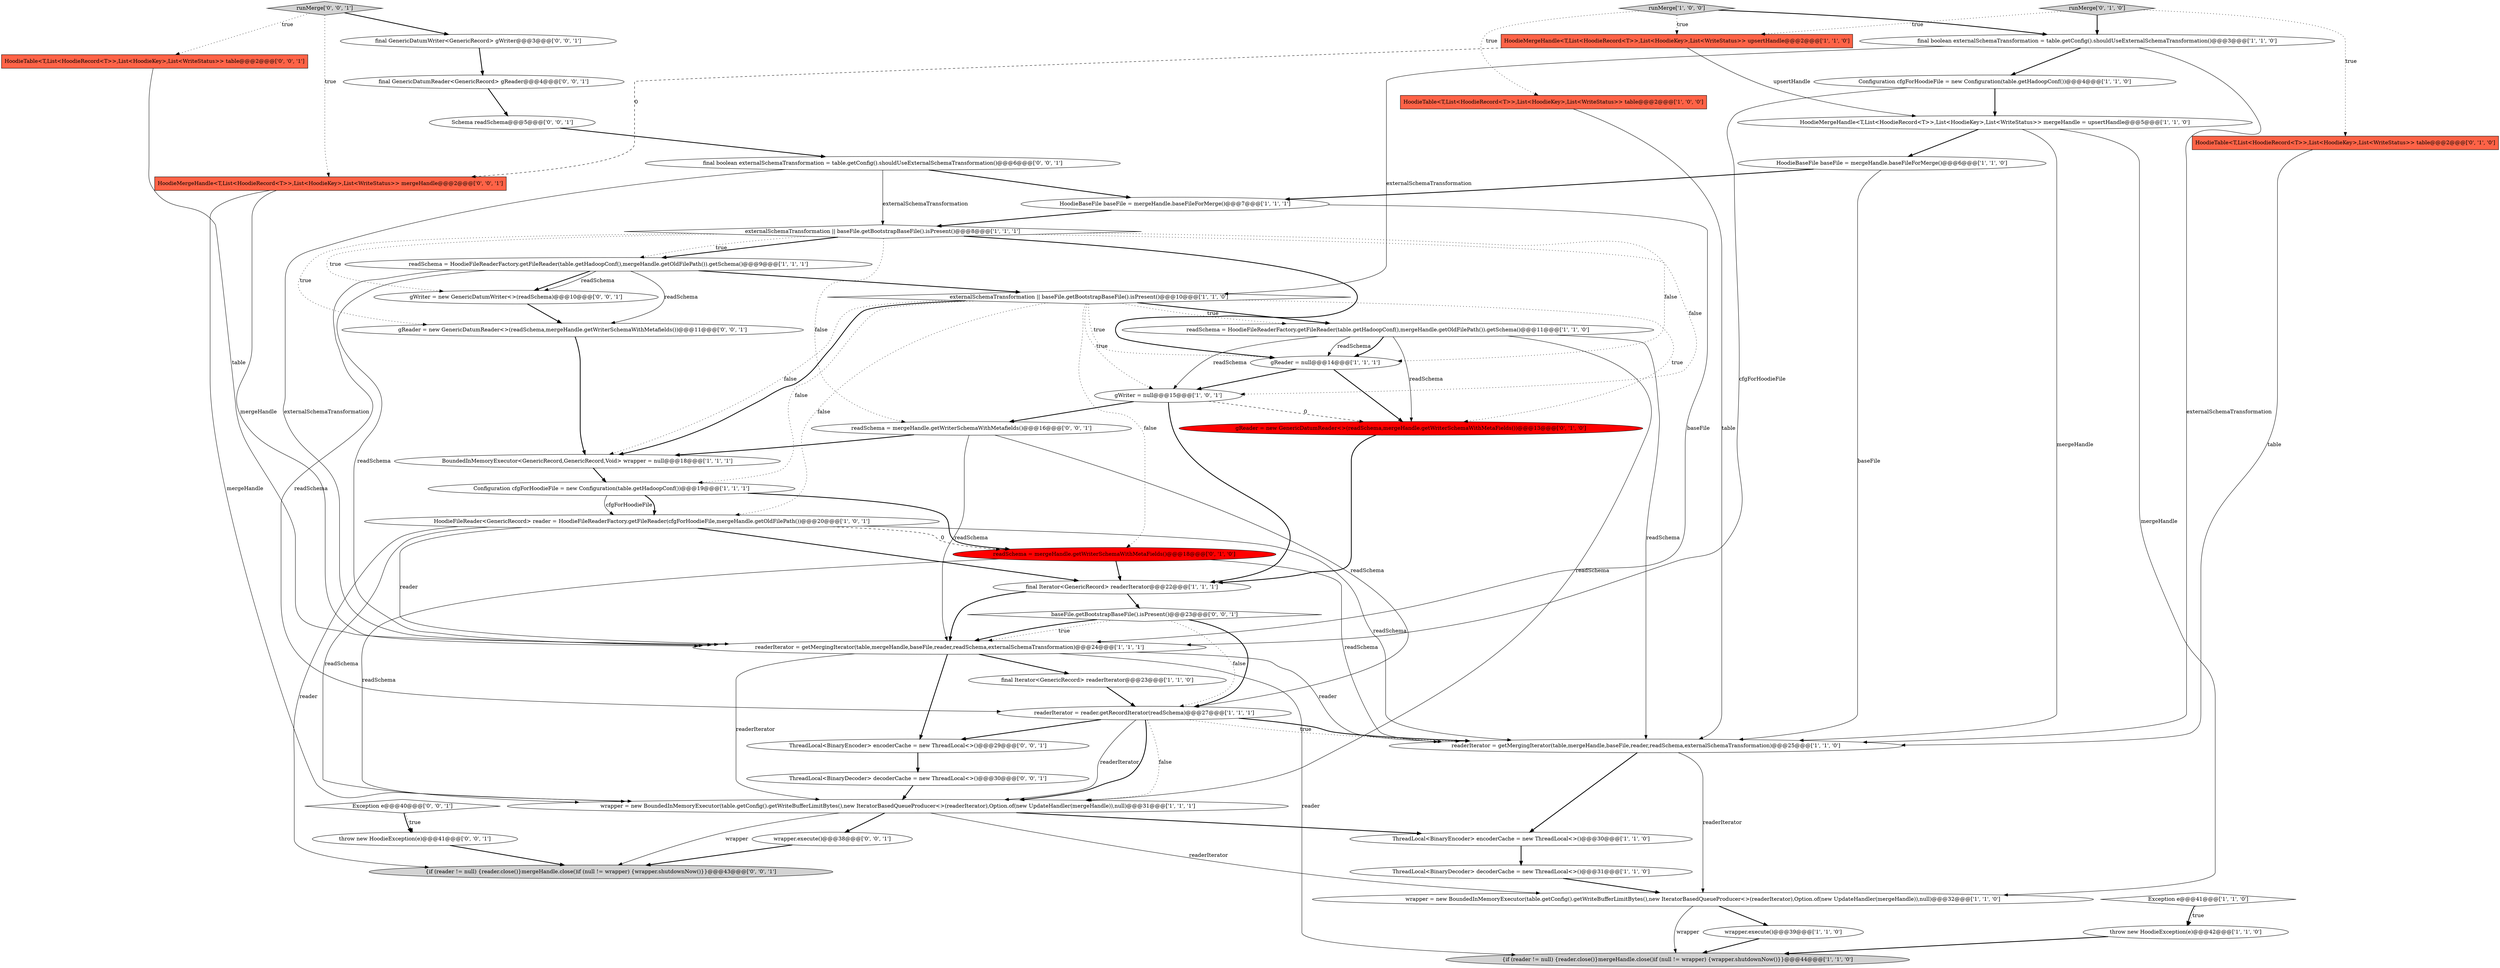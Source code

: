 digraph {
39 [style = filled, label = "ThreadLocal<BinaryDecoder> decoderCache = new ThreadLocal<>()@@@30@@@['0', '0', '1']", fillcolor = white, shape = ellipse image = "AAA0AAABBB3BBB"];
2 [style = filled, label = "ThreadLocal<BinaryDecoder> decoderCache = new ThreadLocal<>()@@@31@@@['1', '1', '0']", fillcolor = white, shape = ellipse image = "AAA0AAABBB1BBB"];
21 [style = filled, label = "readerIterator = getMergingIterator(table,mergeHandle,baseFile,reader,readSchema,externalSchemaTransformation)@@@25@@@['1', '1', '0']", fillcolor = white, shape = ellipse image = "AAA0AAABBB1BBB"];
27 [style = filled, label = "readSchema = HoodieFileReaderFactory.getFileReader(table.getHadoopConf(),mergeHandle.getOldFilePath()).getSchema()@@@11@@@['1', '1', '0']", fillcolor = white, shape = ellipse image = "AAA0AAABBB1BBB"];
47 [style = filled, label = "Exception e@@@40@@@['0', '0', '1']", fillcolor = white, shape = diamond image = "AAA0AAABBB3BBB"];
35 [style = filled, label = "HoodieTable<T,List<HoodieRecord<T>>,List<HoodieKey>,List<WriteStatus>> table@@@2@@@['0', '0', '1']", fillcolor = tomato, shape = box image = "AAA0AAABBB3BBB"];
19 [style = filled, label = "HoodieBaseFile baseFile = mergeHandle.baseFileForMerge()@@@6@@@['1', '1', '0']", fillcolor = white, shape = ellipse image = "AAA0AAABBB1BBB"];
12 [style = filled, label = "wrapper.execute()@@@39@@@['1', '1', '0']", fillcolor = white, shape = ellipse image = "AAA0AAABBB1BBB"];
43 [style = filled, label = "ThreadLocal<BinaryEncoder> encoderCache = new ThreadLocal<>()@@@29@@@['0', '0', '1']", fillcolor = white, shape = ellipse image = "AAA0AAABBB3BBB"];
20 [style = filled, label = "readerIterator = reader.getRecordIterator(readSchema)@@@27@@@['1', '1', '1']", fillcolor = white, shape = ellipse image = "AAA0AAABBB1BBB"];
25 [style = filled, label = "gReader = null@@@14@@@['1', '1', '1']", fillcolor = white, shape = ellipse image = "AAA0AAABBB1BBB"];
34 [style = filled, label = "gReader = new GenericDatumReader<>(readSchema,mergeHandle.getWriterSchemaWithMetafields())@@@11@@@['0', '0', '1']", fillcolor = white, shape = ellipse image = "AAA0AAABBB3BBB"];
29 [style = filled, label = "wrapper = new BoundedInMemoryExecutor(table.getConfig().getWriteBufferLimitBytes(),new IteratorBasedQueueProducer<>(readerIterator),Option.of(new UpdateHandler(mergeHandle)),null)@@@31@@@['1', '1', '1']", fillcolor = white, shape = ellipse image = "AAA0AAABBB1BBB"];
50 [style = filled, label = "runMerge['0', '0', '1']", fillcolor = lightgray, shape = diamond image = "AAA0AAABBB3BBB"];
48 [style = filled, label = "readSchema = mergeHandle.getWriterSchemaWithMetafields()@@@16@@@['0', '0', '1']", fillcolor = white, shape = ellipse image = "AAA0AAABBB3BBB"];
37 [style = filled, label = "{if (reader != null) {reader.close()}mergeHandle.close()if (null != wrapper) {wrapper.shutdownNow()}}@@@43@@@['0', '0', '1']", fillcolor = lightgray, shape = ellipse image = "AAA0AAABBB3BBB"];
7 [style = filled, label = "readerIterator = getMergingIterator(table,mergeHandle,baseFile,reader,readSchema,externalSchemaTransformation)@@@24@@@['1', '1', '1']", fillcolor = white, shape = ellipse image = "AAA0AAABBB1BBB"];
6 [style = filled, label = "final boolean externalSchemaTransformation = table.getConfig().shouldUseExternalSchemaTransformation()@@@3@@@['1', '1', '0']", fillcolor = white, shape = ellipse image = "AAA0AAABBB1BBB"];
33 [style = filled, label = "gReader = new GenericDatumReader<>(readSchema,mergeHandle.getWriterSchemaWithMetaFields())@@@13@@@['0', '1', '0']", fillcolor = red, shape = ellipse image = "AAA1AAABBB2BBB"];
24 [style = filled, label = "{if (reader != null) {reader.close()}mergeHandle.close()if (null != wrapper) {wrapper.shutdownNow()}}@@@44@@@['1', '1', '0']", fillcolor = lightgray, shape = ellipse image = "AAA0AAABBB1BBB"];
30 [style = filled, label = "HoodieTable<T,List<HoodieRecord<T>>,List<HoodieKey>,List<WriteStatus>> table@@@2@@@['0', '1', '0']", fillcolor = tomato, shape = box image = "AAA0AAABBB2BBB"];
13 [style = filled, label = "HoodieBaseFile baseFile = mergeHandle.baseFileForMerge()@@@7@@@['1', '1', '1']", fillcolor = white, shape = ellipse image = "AAA0AAABBB1BBB"];
31 [style = filled, label = "readSchema = mergeHandle.getWriterSchemaWithMetaFields()@@@18@@@['0', '1', '0']", fillcolor = red, shape = ellipse image = "AAA1AAABBB2BBB"];
10 [style = filled, label = "Exception e@@@41@@@['1', '1', '0']", fillcolor = white, shape = diamond image = "AAA0AAABBB1BBB"];
36 [style = filled, label = "HoodieMergeHandle<T,List<HoodieRecord<T>>,List<HoodieKey>,List<WriteStatus>> mergeHandle@@@2@@@['0', '0', '1']", fillcolor = tomato, shape = box image = "AAA0AAABBB3BBB"];
0 [style = filled, label = "externalSchemaTransformation || baseFile.getBootstrapBaseFile().isPresent()@@@8@@@['1', '1', '1']", fillcolor = white, shape = diamond image = "AAA0AAABBB1BBB"];
17 [style = filled, label = "throw new HoodieException(e)@@@42@@@['1', '1', '0']", fillcolor = white, shape = ellipse image = "AAA0AAABBB1BBB"];
41 [style = filled, label = "gWriter = new GenericDatumWriter<>(readSchema)@@@10@@@['0', '0', '1']", fillcolor = white, shape = ellipse image = "AAA0AAABBB3BBB"];
4 [style = filled, label = "HoodieTable<T,List<HoodieRecord<T>>,List<HoodieKey>,List<WriteStatus>> table@@@2@@@['1', '0', '0']", fillcolor = tomato, shape = box image = "AAA0AAABBB1BBB"];
1 [style = filled, label = "final Iterator<GenericRecord> readerIterator@@@22@@@['1', '1', '1']", fillcolor = white, shape = ellipse image = "AAA0AAABBB1BBB"];
28 [style = filled, label = "gWriter = null@@@15@@@['1', '0', '1']", fillcolor = white, shape = ellipse image = "AAA0AAABBB1BBB"];
46 [style = filled, label = "final GenericDatumWriter<GenericRecord> gWriter@@@3@@@['0', '0', '1']", fillcolor = white, shape = ellipse image = "AAA0AAABBB3BBB"];
16 [style = filled, label = "BoundedInMemoryExecutor<GenericRecord,GenericRecord,Void> wrapper = null@@@18@@@['1', '1', '1']", fillcolor = white, shape = ellipse image = "AAA0AAABBB1BBB"];
3 [style = filled, label = "runMerge['1', '0', '0']", fillcolor = lightgray, shape = diamond image = "AAA0AAABBB1BBB"];
26 [style = filled, label = "externalSchemaTransformation || baseFile.getBootstrapBaseFile().isPresent()@@@10@@@['1', '1', '0']", fillcolor = white, shape = diamond image = "AAA0AAABBB1BBB"];
45 [style = filled, label = "wrapper.execute()@@@38@@@['0', '0', '1']", fillcolor = white, shape = ellipse image = "AAA0AAABBB3BBB"];
44 [style = filled, label = "final GenericDatumReader<GenericRecord> gReader@@@4@@@['0', '0', '1']", fillcolor = white, shape = ellipse image = "AAA0AAABBB3BBB"];
18 [style = filled, label = "HoodieMergeHandle<T,List<HoodieRecord<T>>,List<HoodieKey>,List<WriteStatus>> mergeHandle = upsertHandle@@@5@@@['1', '1', '0']", fillcolor = white, shape = ellipse image = "AAA0AAABBB1BBB"];
49 [style = filled, label = "throw new HoodieException(e)@@@41@@@['0', '0', '1']", fillcolor = white, shape = ellipse image = "AAA0AAABBB3BBB"];
9 [style = filled, label = "Configuration cfgForHoodieFile = new Configuration(table.getHadoopConf())@@@19@@@['1', '1', '1']", fillcolor = white, shape = ellipse image = "AAA0AAABBB1BBB"];
23 [style = filled, label = "readSchema = HoodieFileReaderFactory.getFileReader(table.getHadoopConf(),mergeHandle.getOldFilePath()).getSchema()@@@9@@@['1', '1', '1']", fillcolor = white, shape = ellipse image = "AAA0AAABBB1BBB"];
15 [style = filled, label = "HoodieFileReader<GenericRecord> reader = HoodieFileReaderFactory.getFileReader(cfgForHoodieFile,mergeHandle.getOldFilePath())@@@20@@@['1', '0', '1']", fillcolor = white, shape = ellipse image = "AAA0AAABBB1BBB"];
8 [style = filled, label = "Configuration cfgForHoodieFile = new Configuration(table.getHadoopConf())@@@4@@@['1', '1', '0']", fillcolor = white, shape = ellipse image = "AAA0AAABBB1BBB"];
22 [style = filled, label = "final Iterator<GenericRecord> readerIterator@@@23@@@['1', '1', '0']", fillcolor = white, shape = ellipse image = "AAA0AAABBB1BBB"];
40 [style = filled, label = "final boolean externalSchemaTransformation = table.getConfig().shouldUseExternalSchemaTransformation()@@@6@@@['0', '0', '1']", fillcolor = white, shape = ellipse image = "AAA0AAABBB3BBB"];
5 [style = filled, label = "HoodieMergeHandle<T,List<HoodieRecord<T>>,List<HoodieKey>,List<WriteStatus>> upsertHandle@@@2@@@['1', '1', '0']", fillcolor = tomato, shape = box image = "AAA0AAABBB1BBB"];
14 [style = filled, label = "ThreadLocal<BinaryEncoder> encoderCache = new ThreadLocal<>()@@@30@@@['1', '1', '0']", fillcolor = white, shape = ellipse image = "AAA0AAABBB1BBB"];
38 [style = filled, label = "Schema readSchema@@@5@@@['0', '0', '1']", fillcolor = white, shape = ellipse image = "AAA0AAABBB3BBB"];
11 [style = filled, label = "wrapper = new BoundedInMemoryExecutor(table.getConfig().getWriteBufferLimitBytes(),new IteratorBasedQueueProducer<>(readerIterator),Option.of(new UpdateHandler(mergeHandle)),null)@@@32@@@['1', '1', '0']", fillcolor = white, shape = ellipse image = "AAA0AAABBB1BBB"];
32 [style = filled, label = "runMerge['0', '1', '0']", fillcolor = lightgray, shape = diamond image = "AAA0AAABBB2BBB"];
42 [style = filled, label = "baseFile.getBootstrapBaseFile().isPresent()@@@23@@@['0', '0', '1']", fillcolor = white, shape = diamond image = "AAA0AAABBB3BBB"];
26->31 [style = dotted, label="false"];
25->33 [style = bold, label=""];
19->21 [style = solid, label="baseFile"];
5->18 [style = solid, label="upsertHandle"];
27->28 [style = solid, label="readSchema"];
10->17 [style = bold, label=""];
31->1 [style = bold, label=""];
40->13 [style = bold, label=""];
32->6 [style = bold, label=""];
29->45 [style = bold, label=""];
26->16 [style = dotted, label="false"];
27->25 [style = solid, label="readSchema"];
6->21 [style = solid, label="externalSchemaTransformation"];
9->15 [style = solid, label="cfgForHoodieFile"];
47->49 [style = bold, label=""];
0->25 [style = bold, label=""];
26->28 [style = dotted, label="true"];
0->34 [style = dotted, label="true"];
32->30 [style = dotted, label="true"];
29->14 [style = bold, label=""];
15->31 [style = dashed, label="0"];
7->43 [style = bold, label=""];
20->43 [style = bold, label=""];
27->25 [style = bold, label=""];
16->9 [style = bold, label=""];
39->29 [style = bold, label=""];
23->7 [style = solid, label="readSchema"];
28->33 [style = dashed, label="0"];
25->28 [style = bold, label=""];
0->48 [style = dotted, label="false"];
36->29 [style = solid, label="mergeHandle"];
8->18 [style = bold, label=""];
42->20 [style = dotted, label="false"];
18->19 [style = bold, label=""];
1->42 [style = bold, label=""];
11->12 [style = bold, label=""];
32->5 [style = dotted, label="true"];
18->21 [style = solid, label="mergeHandle"];
50->36 [style = dotted, label="true"];
29->37 [style = solid, label="wrapper"];
44->38 [style = bold, label=""];
50->35 [style = dotted, label="true"];
26->15 [style = dotted, label="false"];
47->49 [style = dotted, label="true"];
26->16 [style = bold, label=""];
42->7 [style = dotted, label="true"];
26->27 [style = bold, label=""];
3->5 [style = dotted, label="true"];
27->21 [style = solid, label="readSchema"];
0->23 [style = bold, label=""];
19->13 [style = bold, label=""];
15->37 [style = solid, label="reader"];
7->24 [style = solid, label="reader"];
22->20 [style = bold, label=""];
48->16 [style = bold, label=""];
42->7 [style = bold, label=""];
31->29 [style = solid, label="readSchema"];
0->41 [style = dotted, label="true"];
13->7 [style = solid, label="baseFile"];
15->7 [style = solid, label="reader"];
13->0 [style = bold, label=""];
29->11 [style = solid, label="readerIterator"];
46->44 [style = bold, label=""];
36->7 [style = solid, label="mergeHandle"];
49->37 [style = bold, label=""];
20->29 [style = dotted, label="false"];
26->33 [style = dotted, label="true"];
23->20 [style = solid, label="readSchema"];
9->31 [style = bold, label=""];
26->27 [style = dotted, label="true"];
30->21 [style = solid, label="table"];
0->25 [style = dotted, label="false"];
3->6 [style = bold, label=""];
12->24 [style = bold, label=""];
23->41 [style = bold, label=""];
1->7 [style = bold, label=""];
0->28 [style = dotted, label="false"];
10->17 [style = dotted, label="true"];
7->22 [style = bold, label=""];
20->29 [style = solid, label="readerIterator"];
35->7 [style = solid, label="table"];
8->7 [style = solid, label="cfgForHoodieFile"];
34->16 [style = bold, label=""];
14->2 [style = bold, label=""];
0->23 [style = dotted, label="true"];
6->26 [style = solid, label="externalSchemaTransformation"];
38->40 [style = bold, label=""];
43->39 [style = bold, label=""];
41->34 [style = bold, label=""];
2->11 [style = bold, label=""];
15->21 [style = solid, label="readSchema"];
40->7 [style = solid, label="externalSchemaTransformation"];
21->14 [style = bold, label=""];
15->1 [style = bold, label=""];
23->34 [style = solid, label="readSchema"];
20->29 [style = bold, label=""];
26->25 [style = dotted, label="true"];
50->46 [style = bold, label=""];
42->20 [style = bold, label=""];
48->7 [style = solid, label="readSchema"];
23->26 [style = bold, label=""];
31->21 [style = solid, label="readSchema"];
3->4 [style = dotted, label="true"];
15->29 [style = solid, label="readSchema"];
33->1 [style = bold, label=""];
28->1 [style = bold, label=""];
20->21 [style = dotted, label="true"];
7->21 [style = solid, label="reader"];
23->41 [style = solid, label="readSchema"];
5->36 [style = dashed, label="0"];
26->9 [style = dotted, label="false"];
20->21 [style = bold, label=""];
48->20 [style = solid, label="readSchema"];
17->24 [style = bold, label=""];
27->29 [style = solid, label="readSchema"];
18->11 [style = solid, label="mergeHandle"];
9->15 [style = bold, label=""];
40->0 [style = solid, label="externalSchemaTransformation"];
6->8 [style = bold, label=""];
21->11 [style = solid, label="readerIterator"];
27->33 [style = solid, label="readSchema"];
4->21 [style = solid, label="table"];
28->48 [style = bold, label=""];
45->37 [style = bold, label=""];
11->24 [style = solid, label="wrapper"];
7->29 [style = solid, label="readerIterator"];
}
